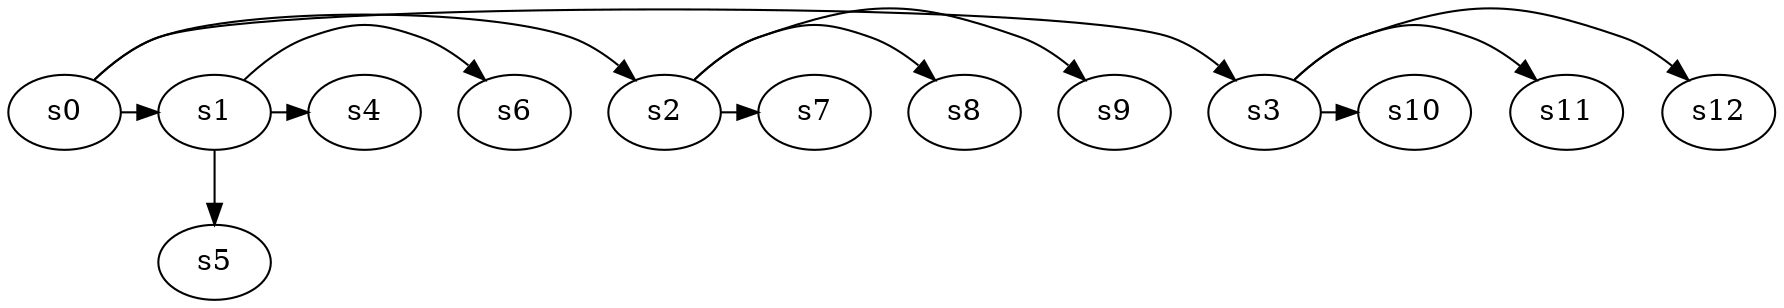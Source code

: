 digraph game_0204_branch_3_3 {
    s0 [name="s0", player=0];
    s1 [name="s1", player=0, target=1];
    s2 [name="s2", player=0];
    s3 [name="s3", player=0];
    s4 [name="s4", player=1];
    s5 [name="s5", player=1];
    s6 [name="s6", player=0];
    s7 [name="s7", player=1, target=1];
    s8 [name="s8", player=0, target=1];
    s9 [name="s9", player=0];
    s10 [name="s10", player=1];
    s11 [name="s11", player=1, target=1];
    s12 [name="s12", player=1];

    s0 -> s1 [constraint="!(time % 5 == 0)"];
    s0 -> s2 [constraint="time % 3 == 0 || time % 3 == 1"];
    s0 -> s3 [constraint="!(time % 3 == 0)"];
    s1 -> s4 [constraint="time == 0 || time == 5 || time == 10"];
    s1 -> s5;
    s1 -> s6 [constraint="time % 4 == 3"];
    s2 -> s7 [constraint="time % 2 == 0"];
    s2 -> s8 [constraint="time % 5 == 4"];
    s2 -> s9 [constraint="time % 5 == 3"];
    s3 -> s10 [constraint="time % 2 == 0"];
    s3 -> s11 [constraint="!(time % 4 == 0)"];
    s3 -> s12 [constraint="time % 4 == 0"];
}

